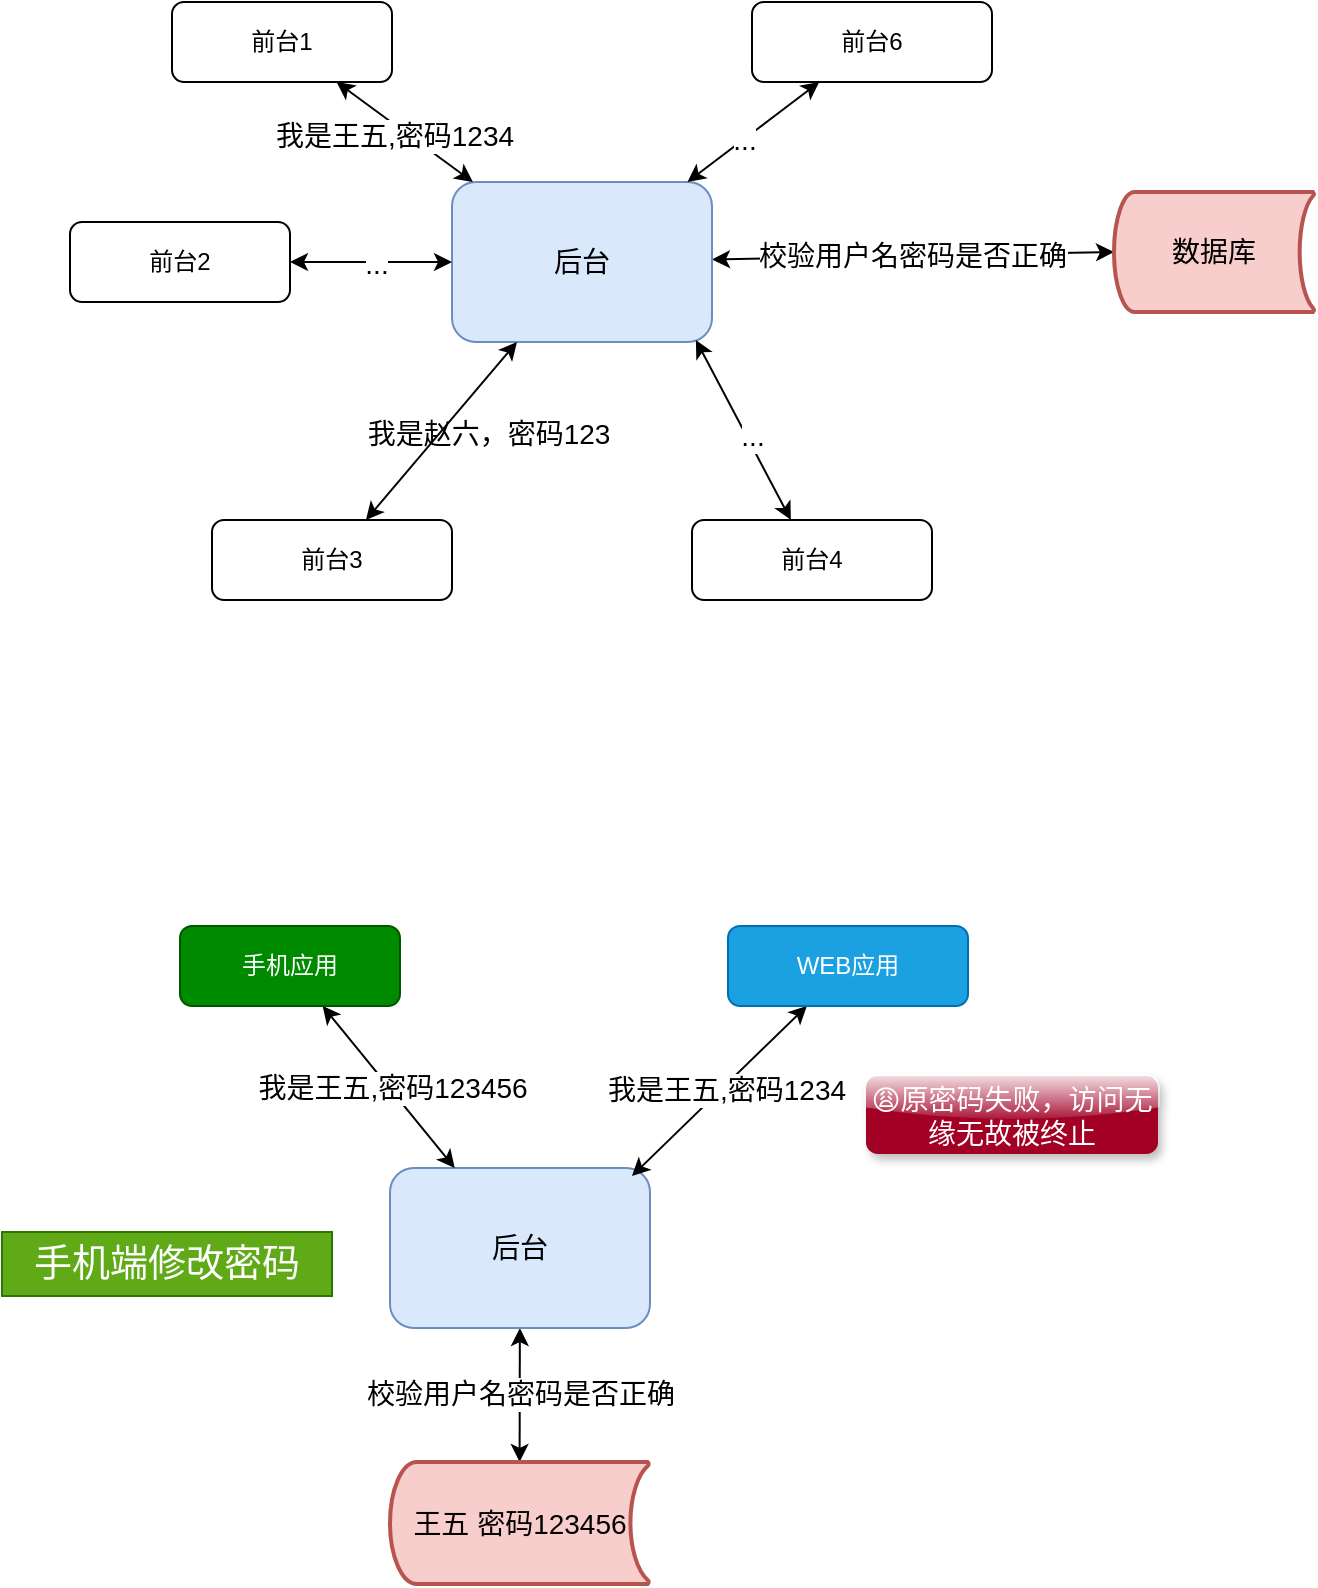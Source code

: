 <mxfile version="12.6.5" type="device"><diagram id="37wFdAVJLC2pAyooeZMd" name="Page-1"><mxGraphModel dx="932" dy="711" grid="0" gridSize="10" guides="1" tooltips="1" connect="1" arrows="1" fold="1" page="0" pageScale="1" pageWidth="827" pageHeight="1169" math="0" shadow="0"><root><mxCell id="0"/><mxCell id="1" parent="0"/><mxCell id="WH_rPJvpuDzdtZqsgYbR-24" value="校验用户名密码是否正确" style="edgeStyle=none;rounded=0;orthogonalLoop=1;jettySize=auto;html=1;entryX=0;entryY=0.5;entryDx=0;entryDy=0;entryPerimeter=0;startArrow=classic;startFill=1;fontSize=14;" edge="1" parent="1" source="WH_rPJvpuDzdtZqsgYbR-1" target="WH_rPJvpuDzdtZqsgYbR-23"><mxGeometry relative="1" as="geometry"/></mxCell><mxCell id="WH_rPJvpuDzdtZqsgYbR-1" value="后台" style="rounded=1;whiteSpace=wrap;html=1;fontSize=14;fillColor=#dae8fc;strokeColor=#6c8ebf;" vertex="1" parent="1"><mxGeometry x="310" y="270" width="130" height="80" as="geometry"/></mxCell><mxCell id="WH_rPJvpuDzdtZqsgYbR-9" value="..." style="orthogonalLoop=1;jettySize=auto;html=1;fontSize=14;rounded=0;startArrow=classic;startFill=1;" edge="1" parent="1" source="WH_rPJvpuDzdtZqsgYbR-2" target="WH_rPJvpuDzdtZqsgYbR-1"><mxGeometry relative="1" as="geometry"/></mxCell><mxCell id="WH_rPJvpuDzdtZqsgYbR-25" value="我是王五,密码1234" style="text;html=1;align=center;verticalAlign=middle;resizable=0;points=[];labelBackgroundColor=#ffffff;fontSize=14;" vertex="1" connectable="0" parent="WH_rPJvpuDzdtZqsgYbR-9"><mxGeometry x="-0.093" y="-5" relative="1" as="geometry"><mxPoint as="offset"/></mxGeometry></mxCell><mxCell id="WH_rPJvpuDzdtZqsgYbR-2" value="前台1" style="rounded=1;whiteSpace=wrap;html=1;" vertex="1" parent="1"><mxGeometry x="170" y="180" width="110" height="40" as="geometry"/></mxCell><mxCell id="WH_rPJvpuDzdtZqsgYbR-15" style="edgeStyle=none;rounded=0;orthogonalLoop=1;jettySize=auto;html=1;startArrow=classic;startFill=1;fontSize=14;" edge="1" parent="1" source="WH_rPJvpuDzdtZqsgYbR-3" target="WH_rPJvpuDzdtZqsgYbR-1"><mxGeometry relative="1" as="geometry"/></mxCell><mxCell id="WH_rPJvpuDzdtZqsgYbR-26" value="..." style="text;html=1;align=center;verticalAlign=middle;resizable=0;points=[];labelBackgroundColor=#ffffff;fontSize=14;" vertex="1" connectable="0" parent="WH_rPJvpuDzdtZqsgYbR-15"><mxGeometry x="0.062" y="-1" relative="1" as="geometry"><mxPoint as="offset"/></mxGeometry></mxCell><mxCell id="WH_rPJvpuDzdtZqsgYbR-3" value="前台2" style="rounded=1;whiteSpace=wrap;html=1;" vertex="1" parent="1"><mxGeometry x="119" y="290" width="110" height="40" as="geometry"/></mxCell><mxCell id="WH_rPJvpuDzdtZqsgYbR-14" style="edgeStyle=none;rounded=0;orthogonalLoop=1;jettySize=auto;html=1;entryX=0.25;entryY=1;entryDx=0;entryDy=0;startArrow=classic;startFill=1;fontSize=14;" edge="1" parent="1" source="WH_rPJvpuDzdtZqsgYbR-4" target="WH_rPJvpuDzdtZqsgYbR-1"><mxGeometry relative="1" as="geometry"/></mxCell><mxCell id="WH_rPJvpuDzdtZqsgYbR-4" value="前台3" style="rounded=1;whiteSpace=wrap;html=1;" vertex="1" parent="1"><mxGeometry x="190" y="439" width="120" height="40" as="geometry"/></mxCell><mxCell id="WH_rPJvpuDzdtZqsgYbR-13" style="edgeStyle=none;rounded=0;orthogonalLoop=1;jettySize=auto;html=1;entryX=0.938;entryY=0.988;entryDx=0;entryDy=0;entryPerimeter=0;startArrow=classic;startFill=1;fontSize=14;" edge="1" parent="1" source="WH_rPJvpuDzdtZqsgYbR-5" target="WH_rPJvpuDzdtZqsgYbR-1"><mxGeometry relative="1" as="geometry"/></mxCell><mxCell id="WH_rPJvpuDzdtZqsgYbR-20" value="..." style="text;html=1;align=center;verticalAlign=middle;resizable=0;points=[];labelBackgroundColor=#ffffff;fontSize=14;" vertex="1" connectable="0" parent="WH_rPJvpuDzdtZqsgYbR-13"><mxGeometry x="-0.074" y="-2" relative="1" as="geometry"><mxPoint as="offset"/></mxGeometry></mxCell><mxCell id="WH_rPJvpuDzdtZqsgYbR-5" value="前台4" style="rounded=1;whiteSpace=wrap;html=1;" vertex="1" parent="1"><mxGeometry x="430" y="439" width="120" height="40" as="geometry"/></mxCell><mxCell id="WH_rPJvpuDzdtZqsgYbR-11" style="edgeStyle=none;rounded=0;orthogonalLoop=1;jettySize=auto;html=1;startArrow=classic;startFill=1;fontSize=14;" edge="1" parent="1" source="WH_rPJvpuDzdtZqsgYbR-6" target="WH_rPJvpuDzdtZqsgYbR-1"><mxGeometry relative="1" as="geometry"/></mxCell><mxCell id="WH_rPJvpuDzdtZqsgYbR-22" value="..." style="text;html=1;align=center;verticalAlign=middle;resizable=0;points=[];labelBackgroundColor=#ffffff;fontSize=14;" vertex="1" connectable="0" parent="WH_rPJvpuDzdtZqsgYbR-11"><mxGeometry x="0.134" relative="1" as="geometry"><mxPoint as="offset"/></mxGeometry></mxCell><mxCell id="WH_rPJvpuDzdtZqsgYbR-6" value="前台6" style="rounded=1;whiteSpace=wrap;html=1;" vertex="1" parent="1"><mxGeometry x="460" y="180" width="120" height="40" as="geometry"/></mxCell><mxCell id="WH_rPJvpuDzdtZqsgYbR-19" value="我是赵六，密码123" style="text;html=1;align=center;verticalAlign=middle;resizable=0;points=[];autosize=1;fontSize=14;" vertex="1" parent="1"><mxGeometry x="262" y="385" width="131" height="21" as="geometry"/></mxCell><mxCell id="WH_rPJvpuDzdtZqsgYbR-23" value="数据库" style="strokeWidth=2;html=1;shape=mxgraph.flowchart.stored_data;whiteSpace=wrap;fontSize=14;fillColor=#f8cecc;strokeColor=#b85450;" vertex="1" parent="1"><mxGeometry x="641" y="275" width="100" height="60" as="geometry"/></mxCell><mxCell id="WH_rPJvpuDzdtZqsgYbR-27" value="校验用户名密码是否正确" style="edgeStyle=none;rounded=0;orthogonalLoop=1;jettySize=auto;html=1;startArrow=classic;startFill=1;fontSize=14;" edge="1" source="WH_rPJvpuDzdtZqsgYbR-28" target="WH_rPJvpuDzdtZqsgYbR-44" parent="1"><mxGeometry relative="1" as="geometry"/></mxCell><mxCell id="WH_rPJvpuDzdtZqsgYbR-28" value="后台" style="rounded=1;whiteSpace=wrap;html=1;fontSize=14;fillColor=#dae8fc;strokeColor=#6c8ebf;" vertex="1" parent="1"><mxGeometry x="279" y="763" width="130" height="80" as="geometry"/></mxCell><mxCell id="WH_rPJvpuDzdtZqsgYbR-29" value="" style="orthogonalLoop=1;jettySize=auto;html=1;fontSize=14;rounded=0;startArrow=classic;startFill=1;" edge="1" source="WH_rPJvpuDzdtZqsgYbR-31" target="WH_rPJvpuDzdtZqsgYbR-28" parent="1"><mxGeometry relative="1" as="geometry"/></mxCell><mxCell id="WH_rPJvpuDzdtZqsgYbR-45" value="我是王五,密码123456" style="text;html=1;align=center;verticalAlign=middle;resizable=0;points=[];labelBackgroundColor=#ffffff;fontSize=14;" vertex="1" connectable="0" parent="WH_rPJvpuDzdtZqsgYbR-29"><mxGeometry x="0.027" y="1" relative="1" as="geometry"><mxPoint as="offset"/></mxGeometry></mxCell><mxCell id="WH_rPJvpuDzdtZqsgYbR-31" value="手机应用" style="rounded=1;whiteSpace=wrap;html=1;fillColor=#008a00;strokeColor=#005700;fontColor=#ffffff;" vertex="1" parent="1"><mxGeometry x="174" y="642" width="110" height="40" as="geometry"/></mxCell><mxCell id="WH_rPJvpuDzdtZqsgYbR-35" style="edgeStyle=none;rounded=0;orthogonalLoop=1;jettySize=auto;html=1;startArrow=classic;startFill=1;fontSize=14;" edge="1" source="WH_rPJvpuDzdtZqsgYbR-36" parent="1"><mxGeometry relative="1" as="geometry"><mxPoint x="400" y="767" as="targetPoint"/></mxGeometry></mxCell><mxCell id="WH_rPJvpuDzdtZqsgYbR-46" value="我是王五,密码1234" style="text;html=1;align=center;verticalAlign=middle;resizable=0;points=[];labelBackgroundColor=#ffffff;fontSize=14;" vertex="1" connectable="0" parent="WH_rPJvpuDzdtZqsgYbR-35"><mxGeometry x="-0.04" y="2" relative="1" as="geometry"><mxPoint as="offset"/></mxGeometry></mxCell><mxCell id="WH_rPJvpuDzdtZqsgYbR-36" value="WEB应用" style="rounded=1;whiteSpace=wrap;html=1;fillColor=#1ba1e2;strokeColor=#006EAF;fontColor=#ffffff;" vertex="1" parent="1"><mxGeometry x="448" y="642" width="120" height="40" as="geometry"/></mxCell><mxCell id="WH_rPJvpuDzdtZqsgYbR-44" value="&lt;span style=&quot;white-space: nowrap&quot;&gt;王五 密码123456&lt;/span&gt;" style="strokeWidth=2;html=1;shape=mxgraph.flowchart.stored_data;whiteSpace=wrap;fontSize=14;fillColor=#f8cecc;strokeColor=#b85450;" vertex="1" parent="1"><mxGeometry x="279" y="910" width="129.5" height="61" as="geometry"/></mxCell><mxCell id="WH_rPJvpuDzdtZqsgYbR-50" value="手机端修改密码" style="text;html=1;strokeColor=#2D7600;fillColor=#60a917;align=center;verticalAlign=middle;whiteSpace=wrap;rounded=0;fontSize=19;fontColor=#ffffff;" vertex="1" parent="1"><mxGeometry x="85" y="795" width="165" height="32" as="geometry"/></mxCell><mxCell id="WH_rPJvpuDzdtZqsgYbR-55" value="😩原密码失败，访问无缘无故被终止" style="text;html=1;strokeColor=none;fillColor=#a20025;align=center;verticalAlign=middle;whiteSpace=wrap;rounded=1;fontSize=14;fontColor=#ffffff;shadow=1;comic=0;glass=1;" vertex="1" parent="1"><mxGeometry x="517" y="717" width="146" height="39" as="geometry"/></mxCell></root></mxGraphModel></diagram></mxfile>